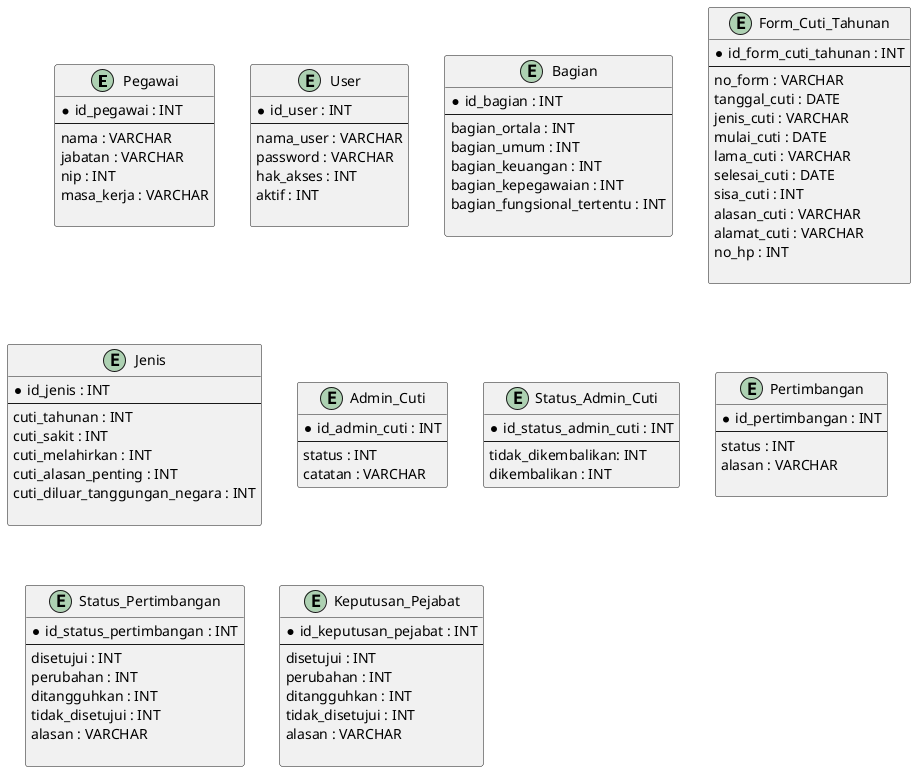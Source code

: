 @startuml
entity Pegawai{
* id_pegawai : INT
--
nama : VARCHAR
jabatan : VARCHAR
nip : INT
masa_kerja : VARCHAR

}

entity User{
* id_user : INT
--
nama_user : VARCHAR
password : VARCHAR
hak_akses : INT
aktif : INT

}

entity Bagian{
* id_bagian : INT
--
bagian_ortala : INT
bagian_umum : INT
bagian_keuangan : INT
bagian_kepegawaian : INT
bagian_fungsional_tertentu : INT

}

entity Form_Cuti_Tahunan{
* id_form_cuti_tahunan : INT
--
no_form : VARCHAR
tanggal_cuti : DATE
jenis_cuti : VARCHAR
mulai_cuti : DATE
lama_cuti : VARCHAR
selesai_cuti : DATE
sisa_cuti : INT
alasan_cuti : VARCHAR
alamat_cuti : VARCHAR
no_hp : INT

}

entity Jenis{
* id_jenis : INT
--
cuti_tahunan : INT
cuti_sakit : INT
cuti_melahirkan : INT
cuti_alasan_penting : INT
cuti_diluar_tanggungan_negara : INT

}

entity Admin_Cuti{
* id_admin_cuti : INT
--
status : INT
catatan : VARCHAR
}

entity Status_Admin_Cuti{
* id_status_admin_cuti : INT
--
 tidak_dikembalikan: INT
 dikembalikan : INT
}


entity Pertimbangan{
* id_pertimbangan : INT
--
status : INT
alasan : VARCHAR

}

entity Status_Pertimbangan{
* id_status_pertimbangan : INT
--
disetujui : INT
perubahan : INT
ditangguhkan : INT
tidak_disetujui : INT
alasan : VARCHAR

}

entity Keputusan_Pejabat{
* id_keputusan_pejabat : INT
--
disetujui : INT
perubahan : INT
ditangguhkan : INT
tidak_disetujui : INT
alasan : VARCHAR

}

@enduml